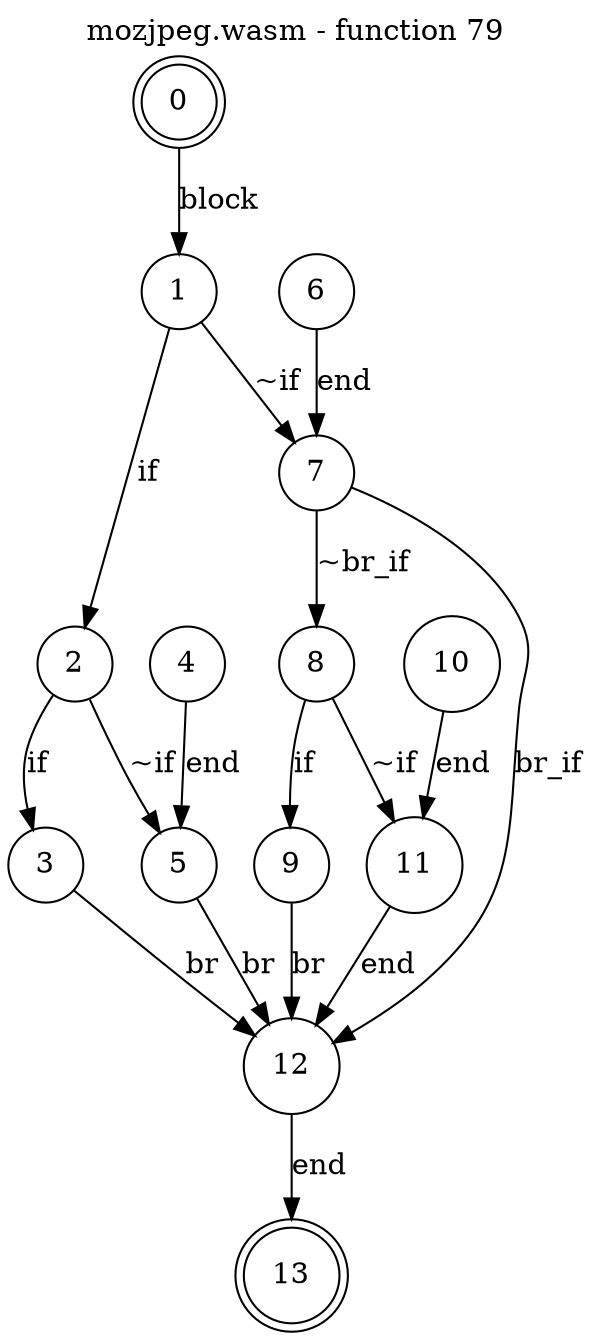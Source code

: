 digraph finite_state_machine {
    label = "mozjpeg.wasm - function 79"
    labelloc =  t
    labelfontsize = 16
    labelfontcolor = black
    labelfontname = "Helvetica"
    node [shape = doublecircle]; 0 13;
    node [shape = circle];
    0 -> 1[label = "block"];
    1 -> 2[label = "if"];
    1 -> 7[label = "~if"];
    2 -> 3[label = "if"];
    2 -> 5[label = "~if"];
    3 -> 12[label = "br"];
    4 -> 5[label = "end"];
    5 -> 12[label = "br"];
    6 -> 7[label = "end"];
    7 -> 8[label = "~br_if"];
    7 -> 12[label = "br_if"];
    8 -> 9[label = "if"];
    8 -> 11[label = "~if"];
    9 -> 12[label = "br"];
    10 -> 11[label = "end"];
    11 -> 12[label = "end"];
    12 -> 13[label = "end"];
}
